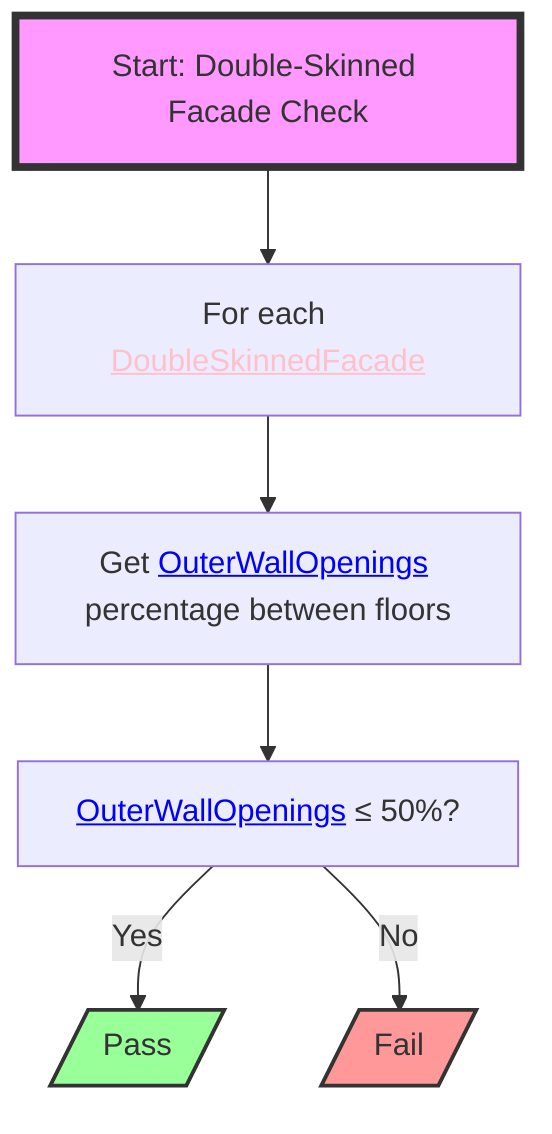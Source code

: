 flowchart TD
    S1["Start: Double-Skinned Facade Check"] --> A["For each <a href='http://example.com/firebimbuilding#DoubleSkinnedFacade' style='color:pink;'>DoubleSkinnedFacade</a>"]
    A --> B["Get <a href='http://example.com/firebimbuilding#OuterWallOpenings' style='color:blue;'>OuterWallOpenings</a> percentage between floors"]
    B --> C["<a href='http://example.com/firebimbuilding#OuterWallOpenings' style='color:blue;'>OuterWallOpenings</a> ≤ 50%?"]
    C -- Yes --> D[/"Pass"/]
    C -- No --> E[/"Fail"/]

    S1:::startClass
    D:::passClass
    E:::failClass
    classDef startClass fill:#f9f,stroke:#333,stroke-width:4px
    classDef passClass fill:#9f9,stroke:#333,stroke-width:2px
    classDef failClass fill:#f99,stroke:#333,stroke-width:2px